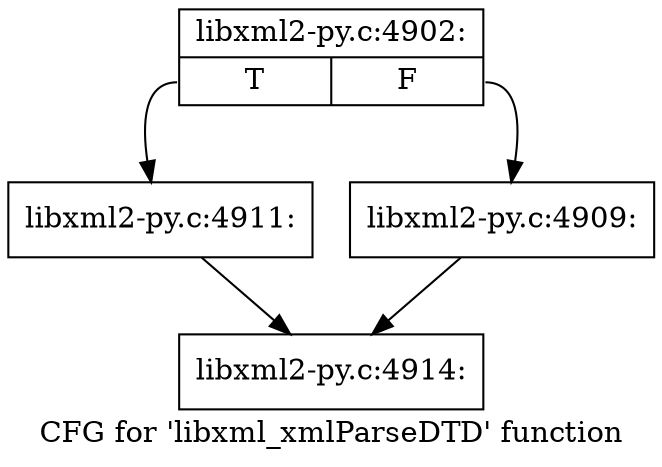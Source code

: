 digraph "CFG for 'libxml_xmlParseDTD' function" {
	label="CFG for 'libxml_xmlParseDTD' function";

	Node0x40a2b00 [shape=record,label="{libxml2-py.c:4902:|{<s0>T|<s1>F}}"];
	Node0x40a2b00:s0 -> Node0x40a4560;
	Node0x40a2b00:s1 -> Node0x40a4510;
	Node0x40a4510 [shape=record,label="{libxml2-py.c:4909:}"];
	Node0x40a4510 -> Node0x40a3070;
	Node0x40a4560 [shape=record,label="{libxml2-py.c:4911:}"];
	Node0x40a4560 -> Node0x40a3070;
	Node0x40a3070 [shape=record,label="{libxml2-py.c:4914:}"];
}
